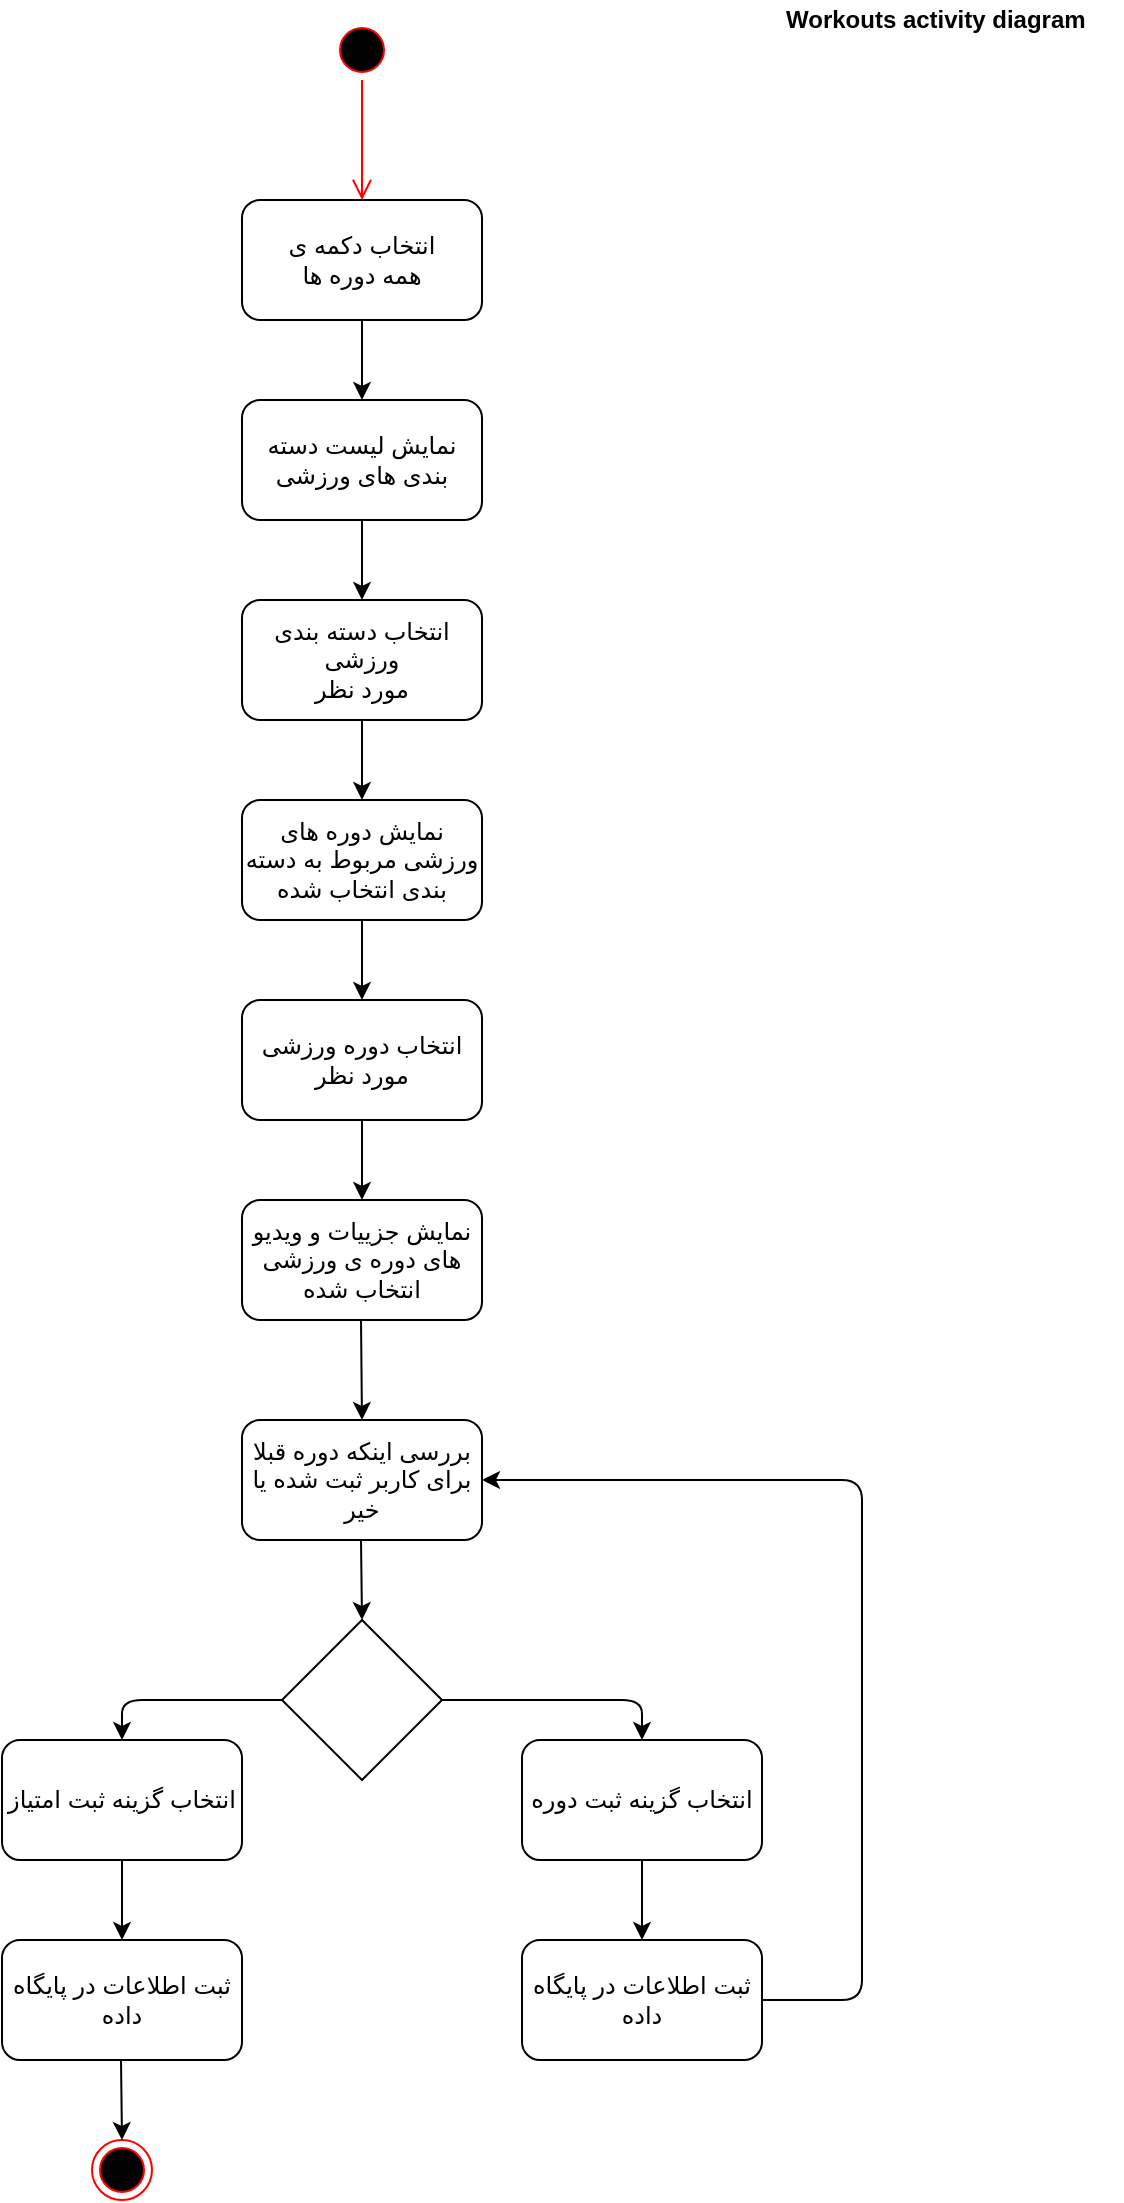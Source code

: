 <mxfile version="14.8.0" type="github">
  <diagram id="jmLqI_bmirR8lDSJ05qI" name="Page-1">
    <mxGraphModel dx="782" dy="436" grid="1" gridSize="10" guides="1" tooltips="1" connect="1" arrows="1" fold="1" page="1" pageScale="1" pageWidth="850" pageHeight="1100" math="0" shadow="0">
      <root>
        <mxCell id="0" />
        <mxCell id="1" parent="0" />
        <mxCell id="ii58U5-KhCmSqPeSkbvI-1" value="" style="edgeStyle=orthogonalEdgeStyle;rounded=0;orthogonalLoop=1;jettySize=auto;html=1;" parent="1" source="ii58U5-KhCmSqPeSkbvI-2" target="ii58U5-KhCmSqPeSkbvI-4" edge="1">
          <mxGeometry relative="1" as="geometry" />
        </mxCell>
        <mxCell id="ii58U5-KhCmSqPeSkbvI-2" value="&lt;div&gt;انتخاب دکمه ی &lt;br&gt;&lt;/div&gt;&lt;div&gt;همه دوره ها&lt;br&gt;&lt;/div&gt;" style="rounded=1;whiteSpace=wrap;html=1;" parent="1" vertex="1">
          <mxGeometry x="290" y="140" width="120" height="60" as="geometry" />
        </mxCell>
        <mxCell id="ii58U5-KhCmSqPeSkbvI-3" value="" style="edgeStyle=orthogonalEdgeStyle;rounded=0;orthogonalLoop=1;jettySize=auto;html=1;" parent="1" source="ii58U5-KhCmSqPeSkbvI-4" target="ii58U5-KhCmSqPeSkbvI-6" edge="1">
          <mxGeometry relative="1" as="geometry" />
        </mxCell>
        <mxCell id="ii58U5-KhCmSqPeSkbvI-4" value="نمایش لیست دسته بندی های ورزشی" style="rounded=1;whiteSpace=wrap;html=1;" parent="1" vertex="1">
          <mxGeometry x="290" y="240" width="120" height="60" as="geometry" />
        </mxCell>
        <mxCell id="ii58U5-KhCmSqPeSkbvI-5" value="" style="edgeStyle=orthogonalEdgeStyle;rounded=0;orthogonalLoop=1;jettySize=auto;html=1;" parent="1" source="ii58U5-KhCmSqPeSkbvI-6" target="ii58U5-KhCmSqPeSkbvI-8" edge="1">
          <mxGeometry relative="1" as="geometry" />
        </mxCell>
        <mxCell id="ii58U5-KhCmSqPeSkbvI-6" value="&lt;div&gt;انتخاب دسته بندی ورزشی &lt;br&gt;&lt;/div&gt;&lt;div&gt;مورد نظر&lt;/div&gt;" style="rounded=1;whiteSpace=wrap;html=1;" parent="1" vertex="1">
          <mxGeometry x="290" y="340" width="120" height="60" as="geometry" />
        </mxCell>
        <mxCell id="ii58U5-KhCmSqPeSkbvI-7" value="" style="edgeStyle=orthogonalEdgeStyle;rounded=0;orthogonalLoop=1;jettySize=auto;html=1;" parent="1" source="ii58U5-KhCmSqPeSkbvI-8" target="ii58U5-KhCmSqPeSkbvI-10" edge="1">
          <mxGeometry relative="1" as="geometry" />
        </mxCell>
        <mxCell id="ii58U5-KhCmSqPeSkbvI-8" value="نمایش دوره های ورزشی مربوط به دسته بندی انتخاب شده " style="rounded=1;whiteSpace=wrap;html=1;" parent="1" vertex="1">
          <mxGeometry x="290" y="440" width="120" height="60" as="geometry" />
        </mxCell>
        <mxCell id="ii58U5-KhCmSqPeSkbvI-9" value="" style="edgeStyle=orthogonalEdgeStyle;rounded=0;orthogonalLoop=1;jettySize=auto;html=1;" parent="1" source="ii58U5-KhCmSqPeSkbvI-10" edge="1">
          <mxGeometry relative="1" as="geometry">
            <mxPoint x="350" y="640" as="targetPoint" />
          </mxGeometry>
        </mxCell>
        <mxCell id="ii58U5-KhCmSqPeSkbvI-10" value="&lt;div&gt;انتخاب دوره ورزشی مورد نظر&lt;/div&gt;" style="rounded=1;whiteSpace=wrap;html=1;" parent="1" vertex="1">
          <mxGeometry x="290" y="540" width="120" height="60" as="geometry" />
        </mxCell>
        <mxCell id="ii58U5-KhCmSqPeSkbvI-11" value="" style="ellipse;html=1;shape=startState;fillColor=#000000;strokeColor=#ff0000;" parent="1" vertex="1">
          <mxGeometry x="335" y="50" width="30" height="30" as="geometry" />
        </mxCell>
        <mxCell id="ii58U5-KhCmSqPeSkbvI-12" value="" style="edgeStyle=orthogonalEdgeStyle;html=1;verticalAlign=bottom;endArrow=open;endSize=8;strokeColor=#ff0000;" parent="1" source="ii58U5-KhCmSqPeSkbvI-11" edge="1">
          <mxGeometry relative="1" as="geometry">
            <mxPoint x="350" y="140" as="targetPoint" />
          </mxGeometry>
        </mxCell>
        <mxCell id="ii58U5-KhCmSqPeSkbvI-13" value="" style="ellipse;html=1;shape=endState;fillColor=#000000;strokeColor=#ff0000;" parent="1" vertex="1">
          <mxGeometry x="215" y="1110" width="30" height="30" as="geometry" />
        </mxCell>
        <mxCell id="ii58U5-KhCmSqPeSkbvI-14" value="&lt;b&gt;Workouts activity diagram&lt;/b&gt;" style="text;html=1;resizable=0;points=[];autosize=1;align=left;verticalAlign=top;spacingTop=-4;" parent="1" vertex="1">
          <mxGeometry x="560" y="40" width="170" height="20" as="geometry" />
        </mxCell>
        <mxCell id="ii58U5-KhCmSqPeSkbvI-19" value="ثبت اطلاعات در پایگاه داده" style="rounded=1;whiteSpace=wrap;html=1;" parent="1" vertex="1">
          <mxGeometry x="170" y="1010" width="120" height="60" as="geometry" />
        </mxCell>
        <mxCell id="ii58U5-KhCmSqPeSkbvI-20" value="" style="endArrow=classic;html=1;" parent="1" edge="1">
          <mxGeometry width="50" height="50" relative="1" as="geometry">
            <mxPoint x="229.5" y="1070" as="sourcePoint" />
            <mxPoint x="230" y="1110" as="targetPoint" />
          </mxGeometry>
        </mxCell>
        <mxCell id="ii58U5-KhCmSqPeSkbvI-21" value="&lt;div&gt;بررسی اینکه دوره قبلا برای کاربر ثبت شده یا خیر&lt;/div&gt;" style="rounded=1;whiteSpace=wrap;html=1;" parent="1" vertex="1">
          <mxGeometry x="290" y="750" width="120" height="60" as="geometry" />
        </mxCell>
        <mxCell id="ii58U5-KhCmSqPeSkbvI-22" value="انتخاب گزینه ثبت امتیاز" style="rounded=1;whiteSpace=wrap;html=1;" parent="1" vertex="1">
          <mxGeometry x="170" y="910" width="120" height="60" as="geometry" />
        </mxCell>
        <mxCell id="ii58U5-KhCmSqPeSkbvI-23" value="" style="endArrow=classic;html=1;" parent="1" edge="1">
          <mxGeometry width="50" height="50" relative="1" as="geometry">
            <mxPoint x="349.5" y="810" as="sourcePoint" />
            <mxPoint x="350" y="850" as="targetPoint" />
          </mxGeometry>
        </mxCell>
        <mxCell id="5J0kJ3yVOw1Ktjd6XeP4-1" value="نمایش جزییات و ویدیو های دوره ی ورزشی انتخاب شده" style="rounded=1;whiteSpace=wrap;html=1;" parent="1" vertex="1">
          <mxGeometry x="290" y="640" width="120" height="60" as="geometry" />
        </mxCell>
        <mxCell id="5J0kJ3yVOw1Ktjd6XeP4-2" value="" style="endArrow=classic;html=1;" parent="1" edge="1">
          <mxGeometry width="50" height="50" relative="1" as="geometry">
            <mxPoint x="349.5" y="700" as="sourcePoint" />
            <mxPoint x="350" y="750" as="targetPoint" />
          </mxGeometry>
        </mxCell>
        <mxCell id="yVS0fO70siVWJ0aGCHTj-1" value="" style="rhombus;whiteSpace=wrap;html=1;" vertex="1" parent="1">
          <mxGeometry x="310" y="850" width="80" height="80" as="geometry" />
        </mxCell>
        <mxCell id="yVS0fO70siVWJ0aGCHTj-6" value="ثبت اطلاعات در پایگاه داده" style="rounded=1;whiteSpace=wrap;html=1;" vertex="1" parent="1">
          <mxGeometry x="430" y="1010" width="120" height="60" as="geometry" />
        </mxCell>
        <mxCell id="yVS0fO70siVWJ0aGCHTj-7" value="" style="endArrow=classic;html=1;exitX=1;exitY=0.5;exitDx=0;exitDy=0;entryX=1;entryY=0.5;entryDx=0;entryDy=0;" edge="1" parent="1" source="yVS0fO70siVWJ0aGCHTj-6" target="ii58U5-KhCmSqPeSkbvI-21">
          <mxGeometry width="50" height="50" relative="1" as="geometry">
            <mxPoint x="489.5" y="1070" as="sourcePoint" />
            <mxPoint x="630" y="767.333" as="targetPoint" />
            <Array as="points">
              <mxPoint x="600" y="1040" />
              <mxPoint x="600" y="900" />
              <mxPoint x="600" y="780" />
            </Array>
          </mxGeometry>
        </mxCell>
        <mxCell id="yVS0fO70siVWJ0aGCHTj-8" value="انتخاب گزینه ثبت دوره" style="rounded=1;whiteSpace=wrap;html=1;" vertex="1" parent="1">
          <mxGeometry x="430" y="910" width="120" height="60" as="geometry" />
        </mxCell>
        <mxCell id="yVS0fO70siVWJ0aGCHTj-9" value="" style="endArrow=classic;html=1;entryX=0.5;entryY=0;entryDx=0;entryDy=0;exitX=0.5;exitY=1;exitDx=0;exitDy=0;" edge="1" parent="1" source="yVS0fO70siVWJ0aGCHTj-8" target="yVS0fO70siVWJ0aGCHTj-6">
          <mxGeometry width="50" height="50" relative="1" as="geometry">
            <mxPoint x="440" y="1010" as="sourcePoint" />
            <mxPoint x="490" y="960" as="targetPoint" />
          </mxGeometry>
        </mxCell>
        <mxCell id="yVS0fO70siVWJ0aGCHTj-10" value="" style="endArrow=classic;html=1;exitX=1;exitY=0.5;exitDx=0;exitDy=0;entryX=0.5;entryY=0;entryDx=0;entryDy=0;" edge="1" parent="1" source="yVS0fO70siVWJ0aGCHTj-1" target="yVS0fO70siVWJ0aGCHTj-8">
          <mxGeometry width="50" height="50" relative="1" as="geometry">
            <mxPoint x="440" y="1020" as="sourcePoint" />
            <mxPoint x="490" y="970" as="targetPoint" />
            <Array as="points">
              <mxPoint x="490" y="890" />
            </Array>
          </mxGeometry>
        </mxCell>
        <mxCell id="yVS0fO70siVWJ0aGCHTj-11" value="" style="endArrow=classic;html=1;entryX=0.5;entryY=0;entryDx=0;entryDy=0;" edge="1" parent="1" target="ii58U5-KhCmSqPeSkbvI-22">
          <mxGeometry width="50" height="50" relative="1" as="geometry">
            <mxPoint x="310" y="890" as="sourcePoint" />
            <mxPoint x="520" y="970" as="targetPoint" />
            <Array as="points">
              <mxPoint x="230" y="890" />
            </Array>
          </mxGeometry>
        </mxCell>
        <mxCell id="yVS0fO70siVWJ0aGCHTj-12" value="" style="endArrow=classic;html=1;exitX=0.5;exitY=1;exitDx=0;exitDy=0;entryX=0.5;entryY=0;entryDx=0;entryDy=0;" edge="1" parent="1" source="ii58U5-KhCmSqPeSkbvI-22" target="ii58U5-KhCmSqPeSkbvI-19">
          <mxGeometry width="50" height="50" relative="1" as="geometry">
            <mxPoint x="470" y="1020" as="sourcePoint" />
            <mxPoint x="520" y="970" as="targetPoint" />
          </mxGeometry>
        </mxCell>
      </root>
    </mxGraphModel>
  </diagram>
</mxfile>
